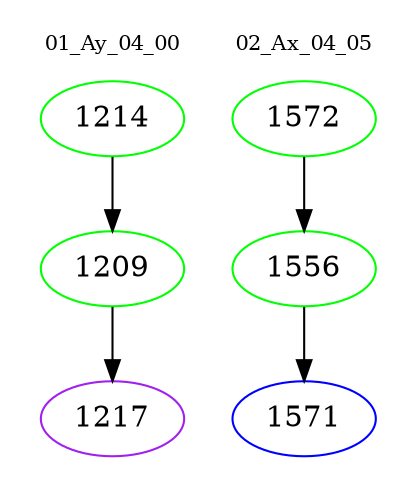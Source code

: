 digraph{
subgraph cluster_0 {
color = white
label = "01_Ay_04_00";
fontsize=10;
T0_1214 [label="1214", color="green"]
T0_1214 -> T0_1209 [color="black"]
T0_1209 [label="1209", color="green"]
T0_1209 -> T0_1217 [color="black"]
T0_1217 [label="1217", color="purple"]
}
subgraph cluster_1 {
color = white
label = "02_Ax_04_05";
fontsize=10;
T1_1572 [label="1572", color="green"]
T1_1572 -> T1_1556 [color="black"]
T1_1556 [label="1556", color="green"]
T1_1556 -> T1_1571 [color="black"]
T1_1571 [label="1571", color="blue"]
}
}
